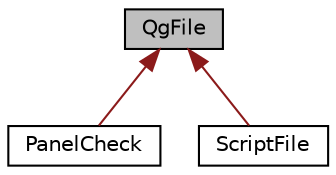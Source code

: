 digraph "QgFile"
{
 // LATEX_PDF_SIZE
  edge [fontname="Helvetica",fontsize="10",labelfontname="Helvetica",labelfontsize="10"];
  node [fontname="Helvetica",fontsize="10",shape=record];
  Node1 [label="QgFile",height=0.2,width=0.4,color="black", fillcolor="grey75", style="filled", fontcolor="black",tooltip="Handler with files."];
  Node1 -> Node2 [dir="back",color="firebrick4",fontsize="10",style="solid",fontname="Helvetica"];
  Node2 [label="PanelCheck",height=0.2,width=0.4,color="black", fillcolor="white", style="filled",URL="$classPanelCheck.html",tooltip="Oa panel checker."];
  Node1 -> Node3 [dir="back",color="firebrick4",fontsize="10",style="solid",fontname="Helvetica"];
  Node3 [label="ScriptFile",height=0.2,width=0.4,color="black", fillcolor="white", style="filled",URL="$classScriptFile.html",tooltip=" "];
}
